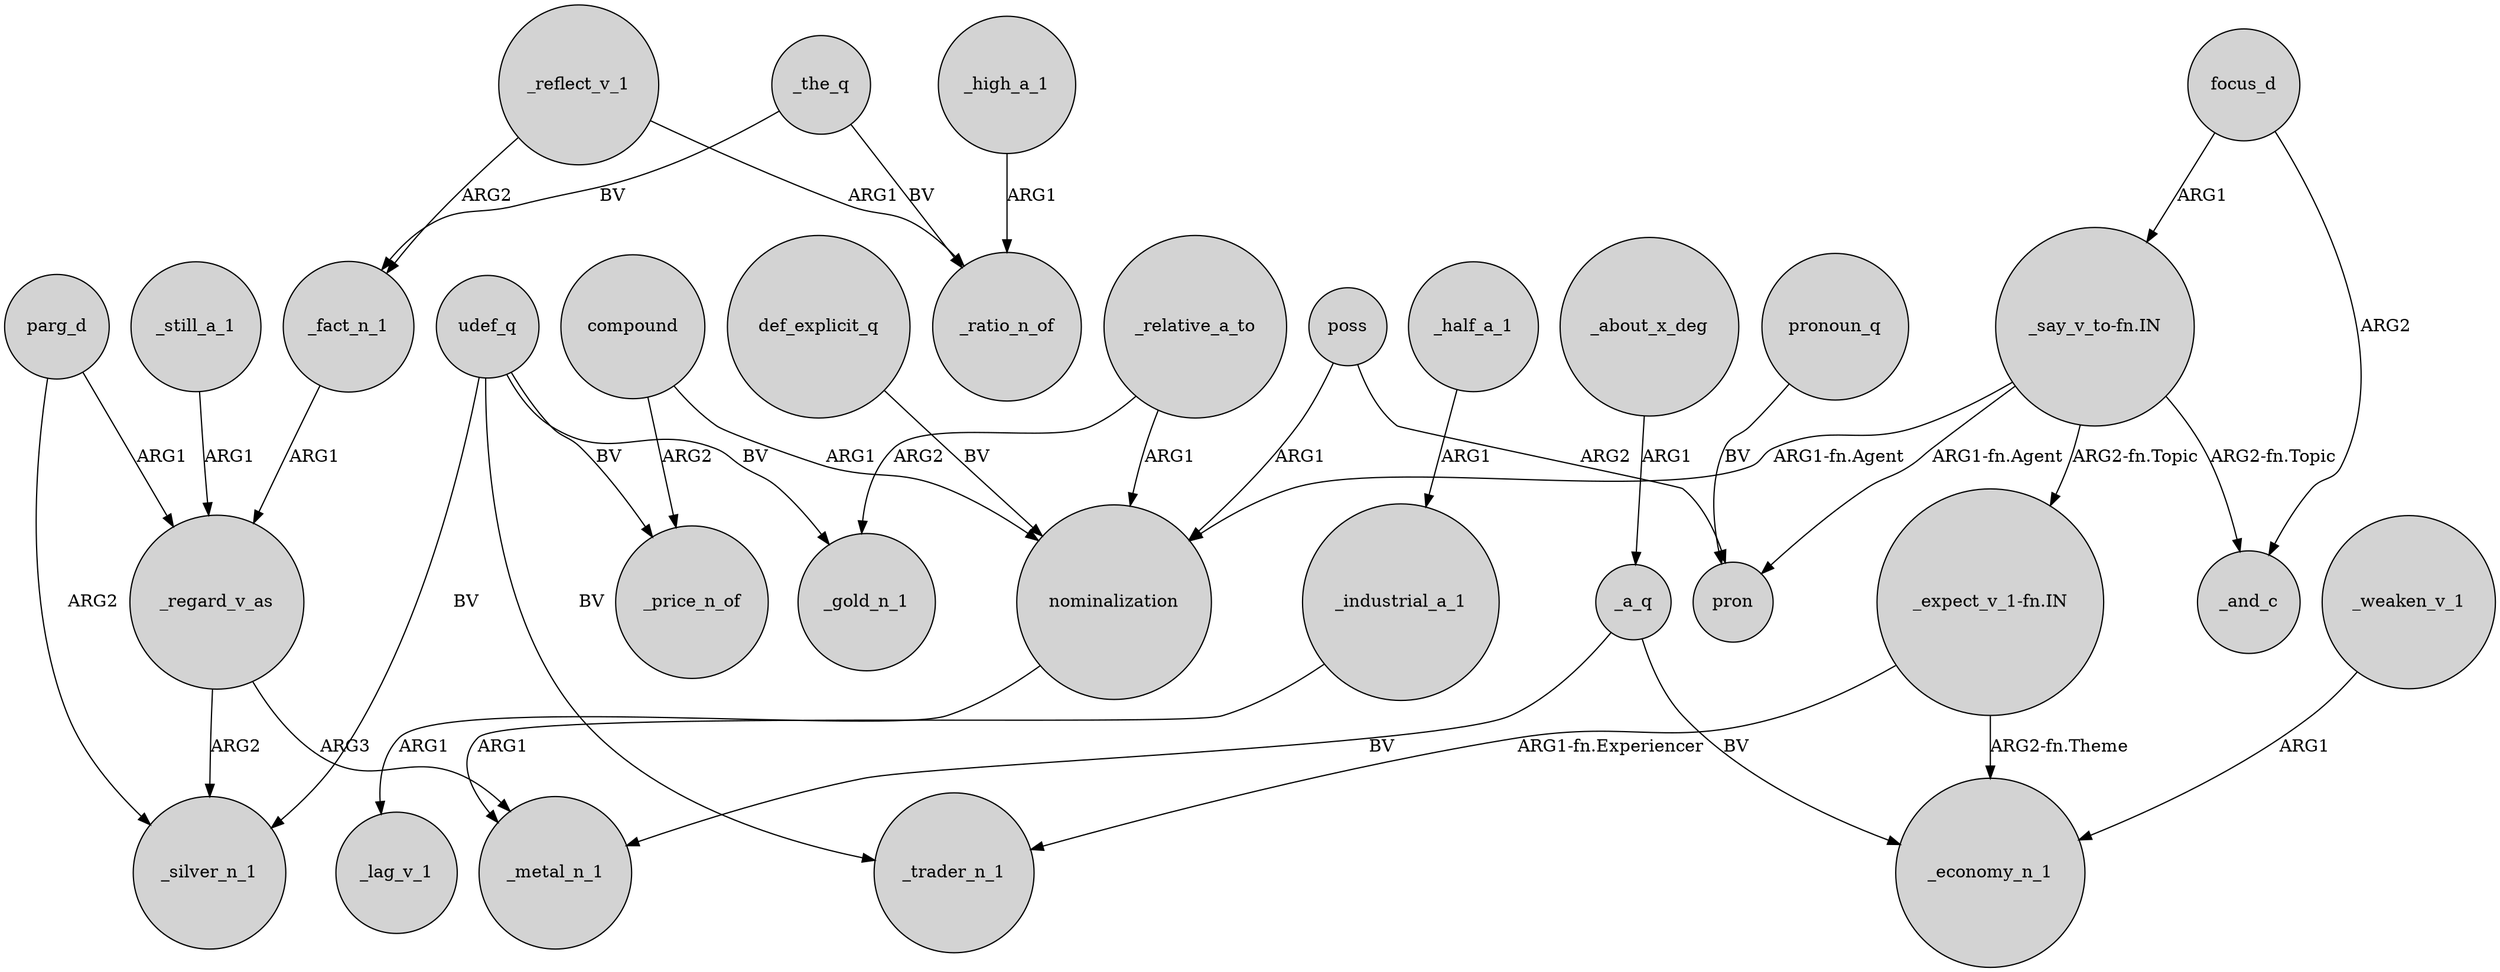 digraph {
	node [shape=circle style=filled]
	_still_a_1 -> _regard_v_as [label=ARG1]
	"_say_v_to-fn.IN" -> nominalization [label="ARG1-fn.Agent"]
	compound -> _price_n_of [label=ARG2]
	udef_q -> _price_n_of [label=BV]
	poss -> pron [label=ARG2]
	_weaken_v_1 -> _economy_n_1 [label=ARG1]
	udef_q -> _trader_n_1 [label=BV]
	"_expect_v_1-fn.IN" -> _trader_n_1 [label="ARG1-fn.Experiencer"]
	parg_d -> _silver_n_1 [label=ARG2]
	_industrial_a_1 -> _metal_n_1 [label=ARG1]
	nominalization -> _lag_v_1 [label=ARG1]
	_regard_v_as -> _metal_n_1 [label=ARG3]
	"_expect_v_1-fn.IN" -> _economy_n_1 [label="ARG2-fn.Theme"]
	_a_q -> _economy_n_1 [label=BV]
	focus_d -> _and_c [label=ARG2]
	poss -> nominalization [label=ARG1]
	_half_a_1 -> _industrial_a_1 [label=ARG1]
	pronoun_q -> pron [label=BV]
	udef_q -> _gold_n_1 [label=BV]
	_about_x_deg -> _a_q [label=ARG1]
	_the_q -> _ratio_n_of [label=BV]
	_relative_a_to -> _gold_n_1 [label=ARG2]
	_regard_v_as -> _silver_n_1 [label=ARG2]
	_a_q -> _metal_n_1 [label=BV]
	_fact_n_1 -> _regard_v_as [label=ARG1]
	"_say_v_to-fn.IN" -> _and_c [label="ARG2-fn.Topic"]
	_the_q -> _fact_n_1 [label=BV]
	_reflect_v_1 -> _ratio_n_of [label=ARG1]
	"_say_v_to-fn.IN" -> pron [label="ARG1-fn.Agent"]
	def_explicit_q -> nominalization [label=BV]
	"_say_v_to-fn.IN" -> "_expect_v_1-fn.IN" [label="ARG2-fn.Topic"]
	_reflect_v_1 -> _fact_n_1 [label=ARG2]
	_relative_a_to -> nominalization [label=ARG1]
	compound -> nominalization [label=ARG1]
	_high_a_1 -> _ratio_n_of [label=ARG1]
	parg_d -> _regard_v_as [label=ARG1]
	udef_q -> _silver_n_1 [label=BV]
	focus_d -> "_say_v_to-fn.IN" [label=ARG1]
}
